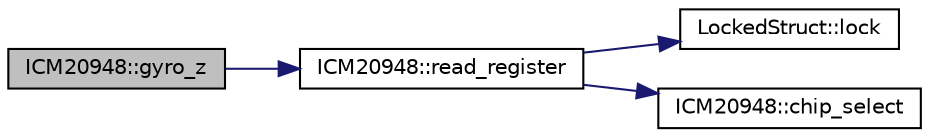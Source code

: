 digraph "ICM20948::gyro_z"
{
  edge [fontname="Helvetica",fontsize="10",labelfontname="Helvetica",labelfontsize="10"];
  node [fontname="Helvetica",fontsize="10",shape=record];
  rankdir="LR";
  Node27 [label="ICM20948::gyro_z",height=0.2,width=0.4,color="black", fillcolor="grey75", style="filled", fontcolor="black"];
  Node27 -> Node28 [color="midnightblue",fontsize="10",style="solid",fontname="Helvetica"];
  Node28 [label="ICM20948::read_register",height=0.2,width=0.4,color="black", fillcolor="white", style="filled",URL="$class_i_c_m20948.html#af90dbbef53872f46ae5759947bc8b652"];
  Node28 -> Node29 [color="midnightblue",fontsize="10",style="solid",fontname="Helvetica"];
  Node29 [label="LockedStruct::lock",height=0.2,width=0.4,color="black", fillcolor="white", style="filled",URL="$struct_locked_struct.html#aa207b98a1cd6c569a96e7d1d5565478f",tooltip="Lock this struct. "];
  Node28 -> Node30 [color="midnightblue",fontsize="10",style="solid",fontname="Helvetica"];
  Node30 [label="ICM20948::chip_select",height=0.2,width=0.4,color="black", fillcolor="white", style="filled",URL="$class_i_c_m20948.html#a9c09349b12d32525fbec5a31440dfe79"];
}
